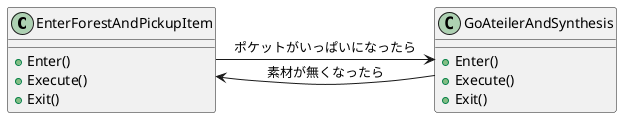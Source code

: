 @startuml
class EnterForestAndPickupItem{
    +Enter()
    +Execute()
    +Exit()
}
class GoAteilerAndSynthesis{
    
    +Enter()
    +Execute()
    +Exit()
    
}
' class GoAteilerAndSynthesis
' class Alchemist{
'     - m_currentState: State
'     - m_itemCount: int
'     - m_gredientCount: int
'     + ChangeState(): void
' }

EnterForestAndPickupItem-->GoAteilerAndSynthesis: ポケットがいっぱいになったら

GoAteilerAndSynthesis->EnterForestAndPickupItem: 素材が無くなったら
@enduml